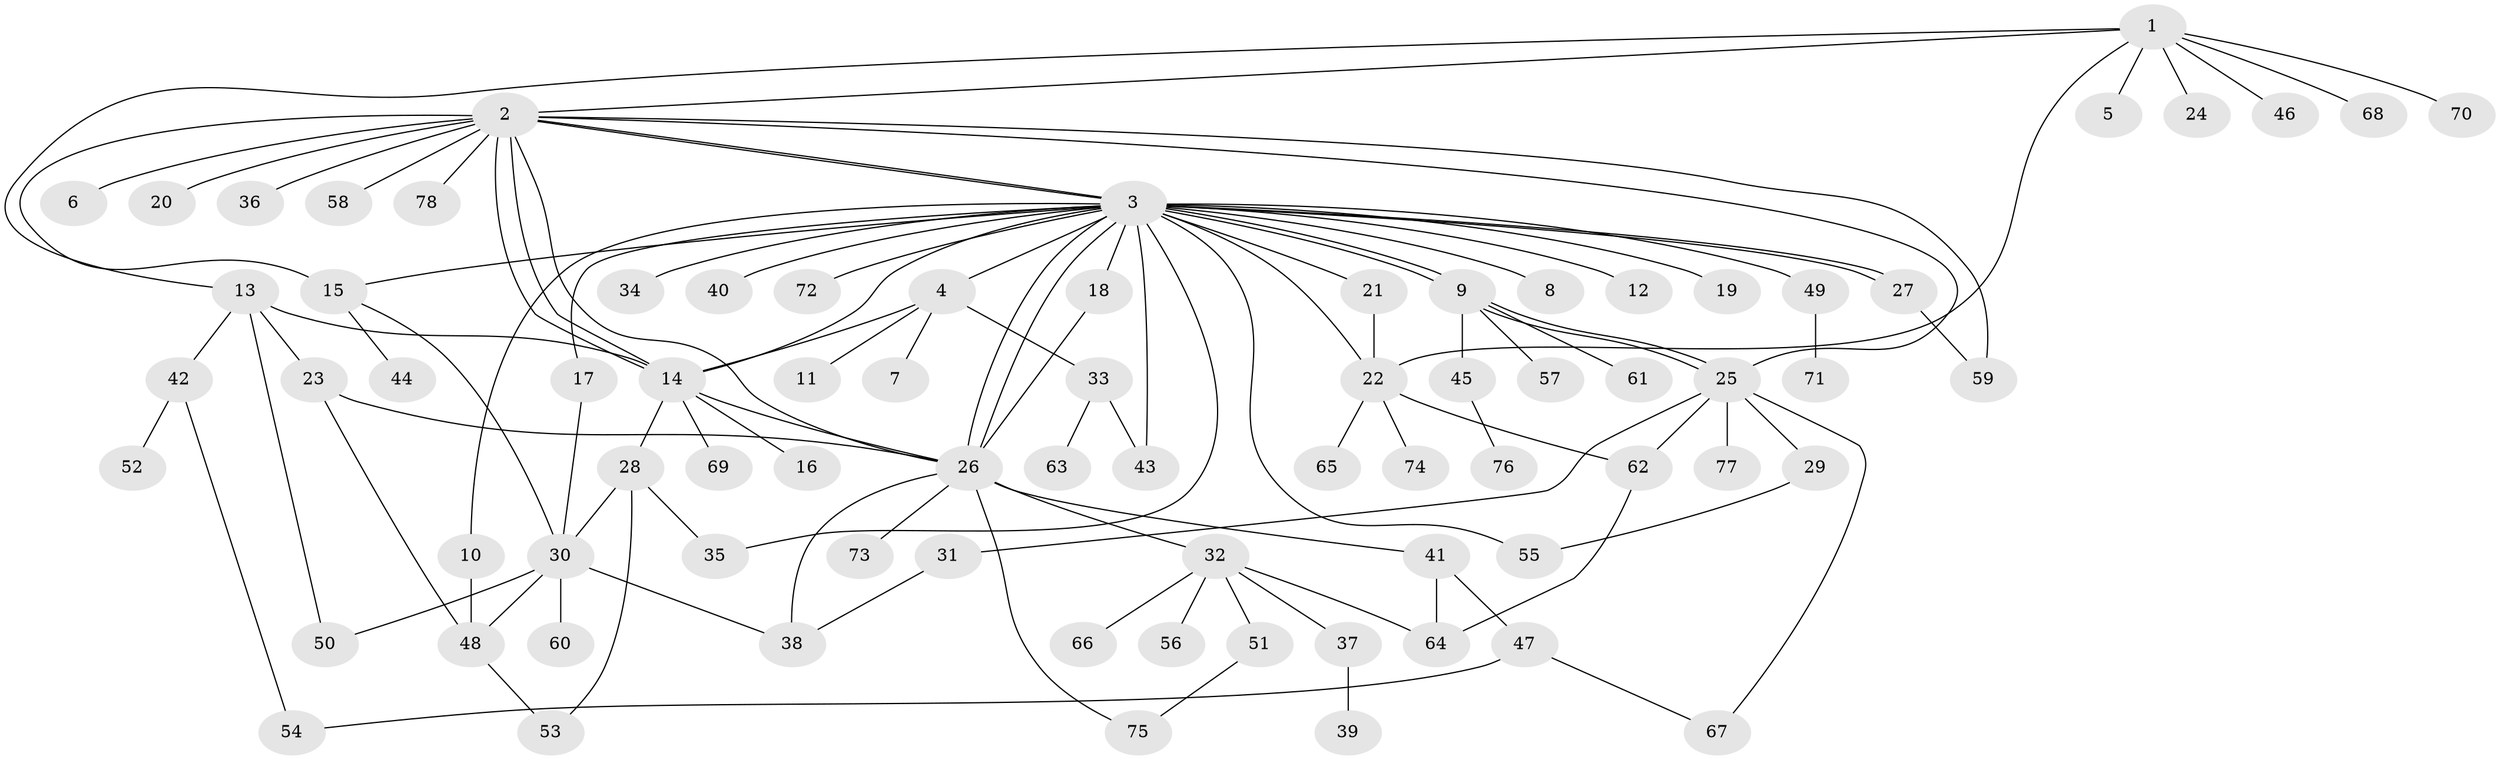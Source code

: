 // coarse degree distribution, {7: 0.016129032258064516, 14: 0.016129032258064516, 24: 0.016129032258064516, 6: 0.016129032258064516, 1: 0.5, 11: 0.03225806451612903, 2: 0.22580645161290322, 5: 0.03225806451612903, 3: 0.0967741935483871, 12: 0.016129032258064516, 8: 0.016129032258064516, 4: 0.016129032258064516}
// Generated by graph-tools (version 1.1) at 2025/41/03/06/25 10:41:49]
// undirected, 78 vertices, 112 edges
graph export_dot {
graph [start="1"]
  node [color=gray90,style=filled];
  1;
  2;
  3;
  4;
  5;
  6;
  7;
  8;
  9;
  10;
  11;
  12;
  13;
  14;
  15;
  16;
  17;
  18;
  19;
  20;
  21;
  22;
  23;
  24;
  25;
  26;
  27;
  28;
  29;
  30;
  31;
  32;
  33;
  34;
  35;
  36;
  37;
  38;
  39;
  40;
  41;
  42;
  43;
  44;
  45;
  46;
  47;
  48;
  49;
  50;
  51;
  52;
  53;
  54;
  55;
  56;
  57;
  58;
  59;
  60;
  61;
  62;
  63;
  64;
  65;
  66;
  67;
  68;
  69;
  70;
  71;
  72;
  73;
  74;
  75;
  76;
  77;
  78;
  1 -- 2;
  1 -- 5;
  1 -- 13;
  1 -- 22;
  1 -- 24;
  1 -- 46;
  1 -- 68;
  1 -- 70;
  2 -- 3;
  2 -- 3;
  2 -- 6;
  2 -- 14;
  2 -- 14;
  2 -- 15;
  2 -- 20;
  2 -- 25;
  2 -- 26;
  2 -- 36;
  2 -- 58;
  2 -- 59;
  2 -- 78;
  3 -- 4;
  3 -- 8;
  3 -- 9;
  3 -- 9;
  3 -- 10;
  3 -- 12;
  3 -- 14;
  3 -- 15;
  3 -- 17;
  3 -- 18;
  3 -- 19;
  3 -- 21;
  3 -- 22;
  3 -- 26;
  3 -- 26;
  3 -- 27;
  3 -- 27;
  3 -- 34;
  3 -- 35;
  3 -- 40;
  3 -- 43;
  3 -- 49;
  3 -- 55;
  3 -- 72;
  4 -- 7;
  4 -- 11;
  4 -- 14;
  4 -- 33;
  9 -- 25;
  9 -- 25;
  9 -- 45;
  9 -- 57;
  9 -- 61;
  10 -- 48;
  13 -- 14;
  13 -- 23;
  13 -- 42;
  13 -- 50;
  14 -- 16;
  14 -- 26;
  14 -- 28;
  14 -- 69;
  15 -- 30;
  15 -- 44;
  17 -- 30;
  18 -- 26;
  21 -- 22;
  22 -- 62;
  22 -- 65;
  22 -- 74;
  23 -- 26;
  23 -- 48;
  25 -- 29;
  25 -- 31;
  25 -- 62;
  25 -- 67;
  25 -- 77;
  26 -- 32;
  26 -- 38;
  26 -- 41;
  26 -- 73;
  26 -- 75;
  27 -- 59;
  28 -- 30;
  28 -- 35;
  28 -- 53;
  29 -- 55;
  30 -- 38;
  30 -- 48;
  30 -- 50;
  30 -- 60;
  31 -- 38;
  32 -- 37;
  32 -- 51;
  32 -- 56;
  32 -- 64;
  32 -- 66;
  33 -- 43;
  33 -- 63;
  37 -- 39;
  41 -- 47;
  41 -- 64;
  42 -- 52;
  42 -- 54;
  45 -- 76;
  47 -- 54;
  47 -- 67;
  48 -- 53;
  49 -- 71;
  51 -- 75;
  62 -- 64;
}
